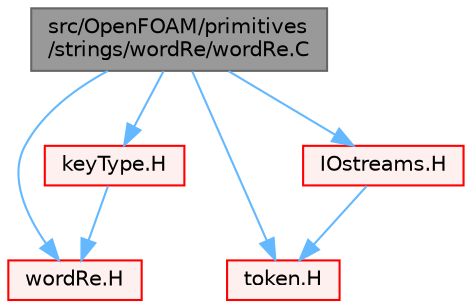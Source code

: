digraph "src/OpenFOAM/primitives/strings/wordRe/wordRe.C"
{
 // LATEX_PDF_SIZE
  bgcolor="transparent";
  edge [fontname=Helvetica,fontsize=10,labelfontname=Helvetica,labelfontsize=10];
  node [fontname=Helvetica,fontsize=10,shape=box,height=0.2,width=0.4];
  Node1 [id="Node000001",label="src/OpenFOAM/primitives\l/strings/wordRe/wordRe.C",height=0.2,width=0.4,color="gray40", fillcolor="grey60", style="filled", fontcolor="black",tooltip=" "];
  Node1 -> Node2 [id="edge1_Node000001_Node000002",color="steelblue1",style="solid",tooltip=" "];
  Node2 [id="Node000002",label="wordRe.H",height=0.2,width=0.4,color="red", fillcolor="#FFF0F0", style="filled",URL="$wordRe_8H.html",tooltip=" "];
  Node1 -> Node30 [id="edge2_Node000001_Node000030",color="steelblue1",style="solid",tooltip=" "];
  Node30 [id="Node000030",label="keyType.H",height=0.2,width=0.4,color="red", fillcolor="#FFF0F0", style="filled",URL="$keyType_8H.html",tooltip=" "];
  Node30 -> Node2 [id="edge3_Node000030_Node000002",color="steelblue1",style="solid",tooltip=" "];
  Node1 -> Node32 [id="edge4_Node000001_Node000032",color="steelblue1",style="solid",tooltip=" "];
  Node32 [id="Node000032",label="token.H",height=0.2,width=0.4,color="red", fillcolor="#FFF0F0", style="filled",URL="$token_8H.html",tooltip=" "];
  Node1 -> Node94 [id="edge5_Node000001_Node000094",color="steelblue1",style="solid",tooltip=" "];
  Node94 [id="Node000094",label="IOstreams.H",height=0.2,width=0.4,color="red", fillcolor="#FFF0F0", style="filled",URL="$IOstreams_8H.html",tooltip="Useful combination of include files which define Sin, Sout and Serr and the use of IO streams general..."];
  Node94 -> Node32 [id="edge6_Node000094_Node000032",color="steelblue1",style="solid",tooltip=" "];
}
